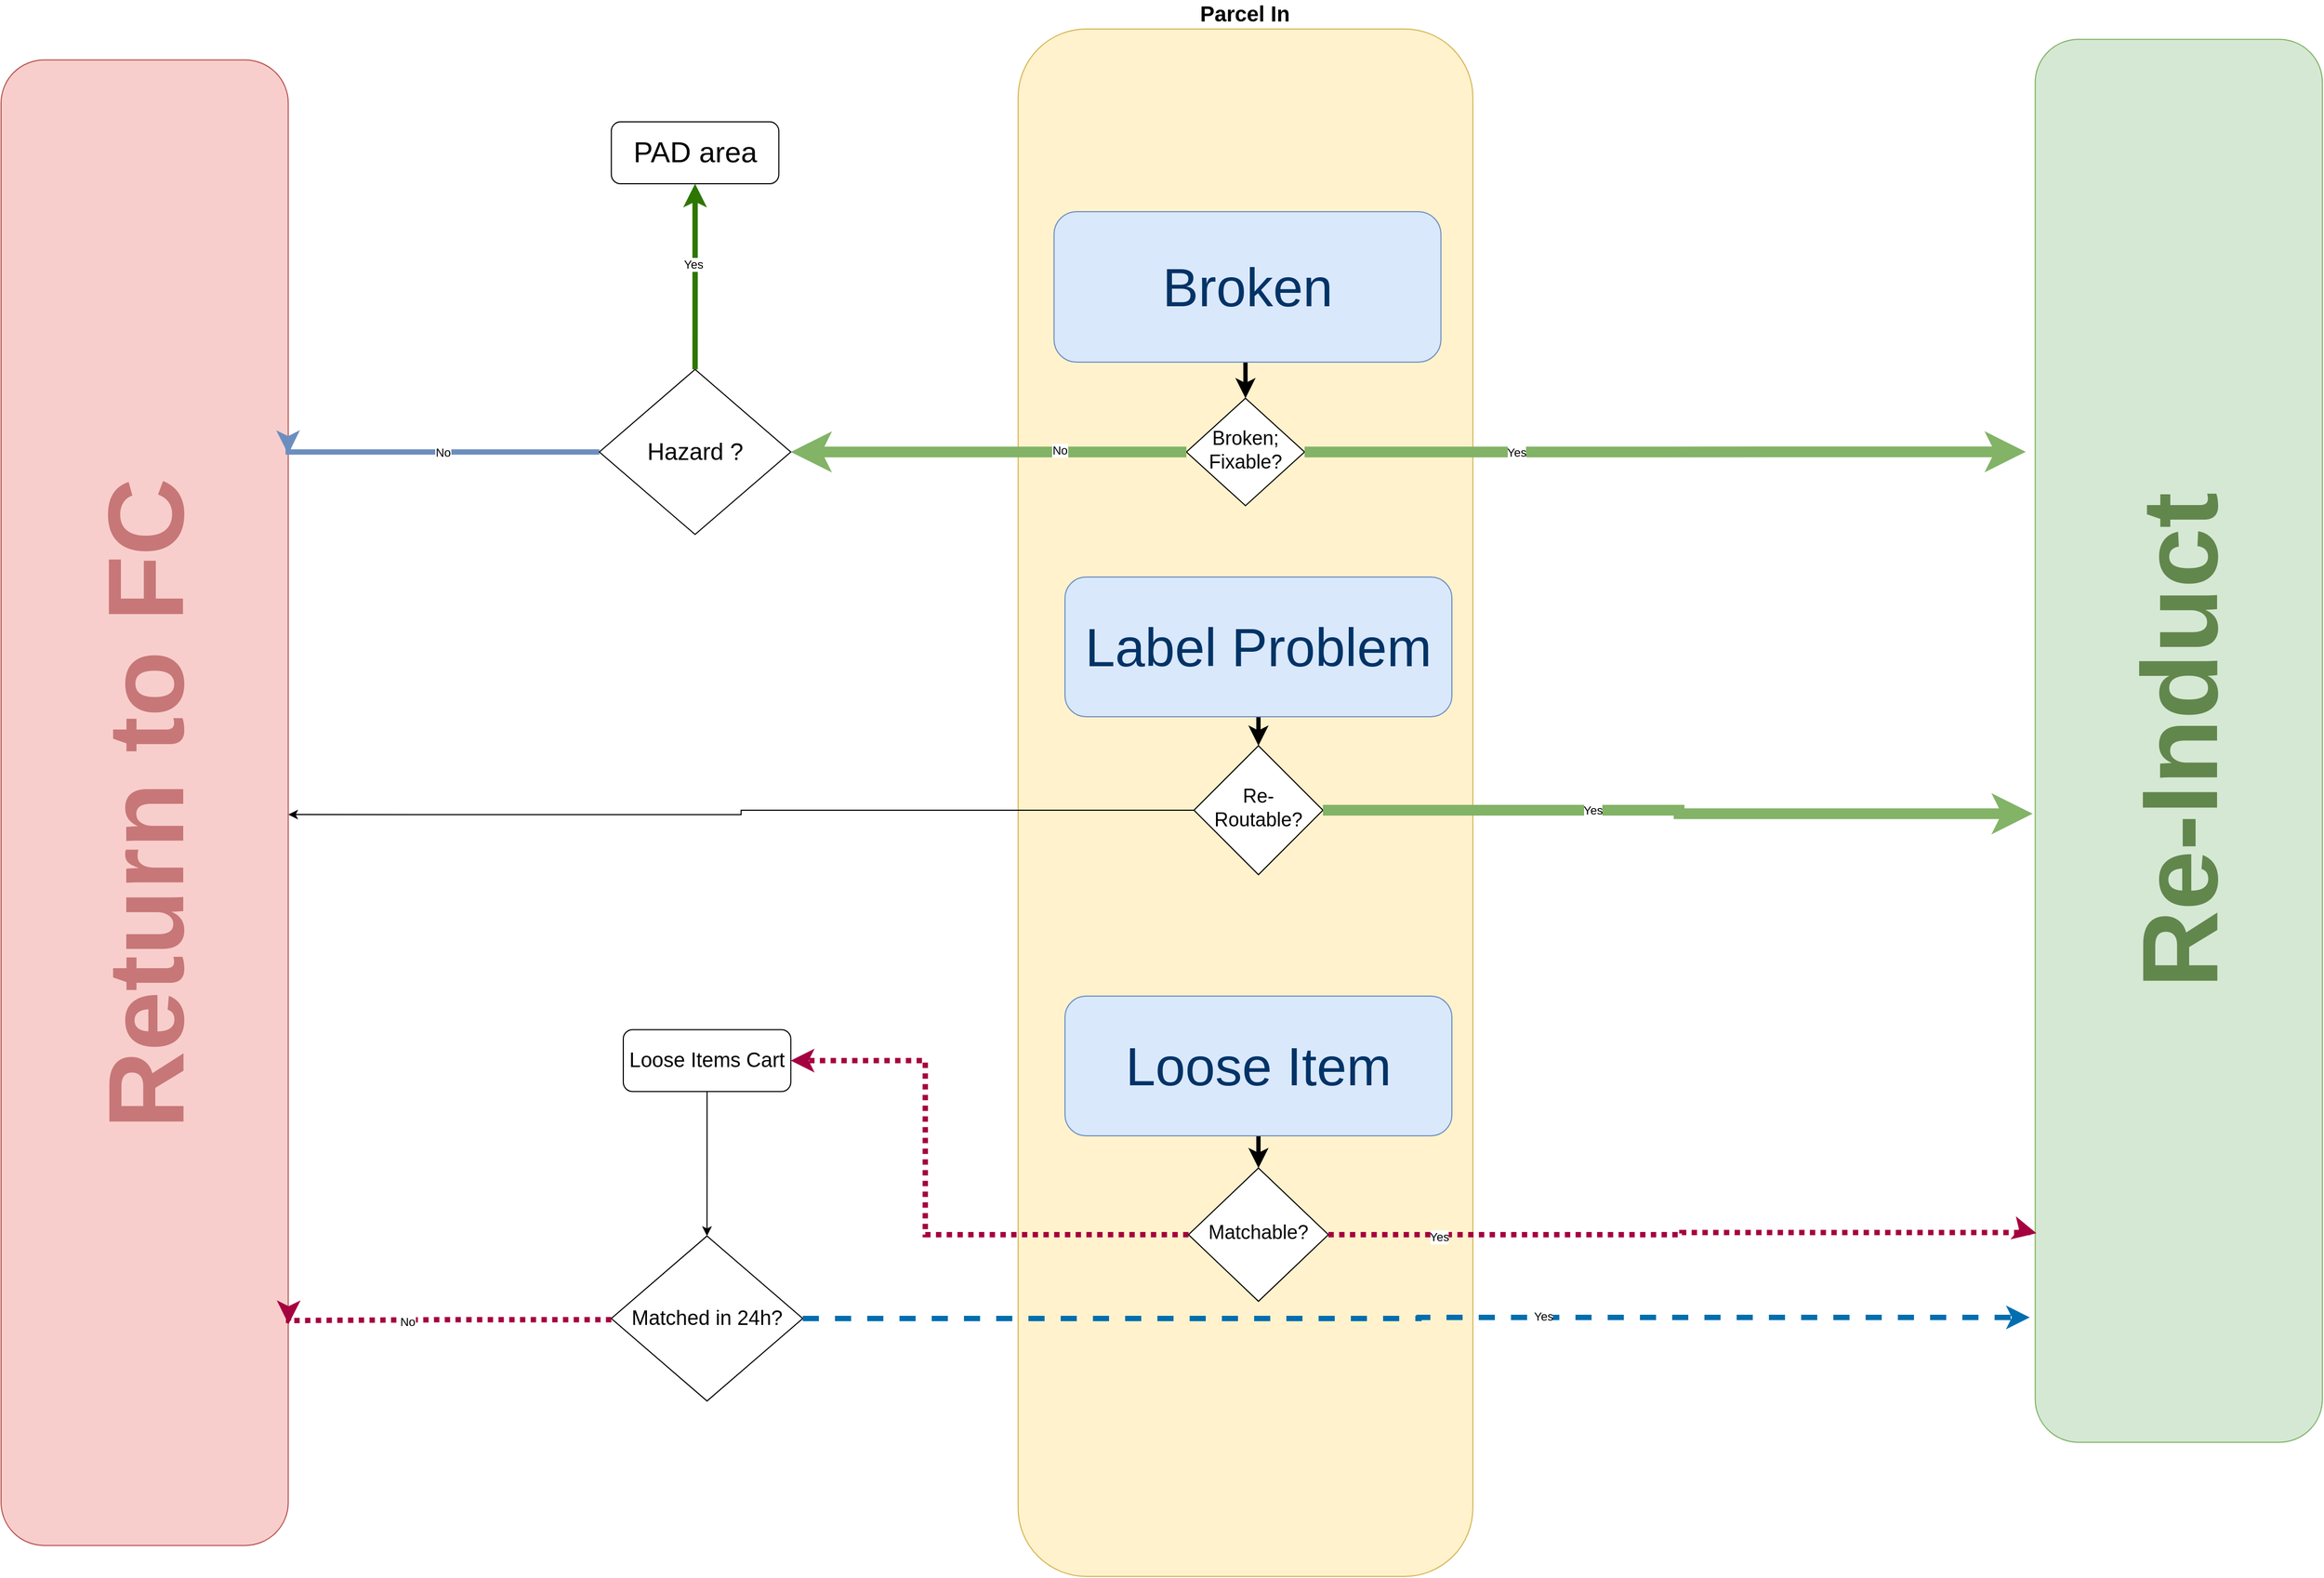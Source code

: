 <mxfile version="23.1.5" type="github">
  <diagram id="C5RBs43oDa-KdzZeNtuy" name="Page-1">
    <mxGraphModel dx="3187" dy="2088" grid="1" gridSize="10" guides="1" tooltips="1" connect="1" arrows="1" fold="1" page="1" pageScale="1" pageWidth="2336" pageHeight="1654" background="#FFFFFF" math="0" shadow="0">
      <root>
        <mxCell id="WIyWlLk6GJQsqaUBKTNV-0" />
        <mxCell id="WIyWlLk6GJQsqaUBKTNV-1" parent="WIyWlLk6GJQsqaUBKTNV-0" />
        <mxCell id="7tHQ6EkFJ9OiM01gNizu-31" value="" style="group;fontSize=100;" vertex="1" connectable="0" parent="WIyWlLk6GJQsqaUBKTNV-1">
          <mxGeometry x="90" y="160" width="2160" height="1440" as="geometry" />
        </mxCell>
        <mxCell id="WIyWlLk6GJQsqaUBKTNV-3" value="Parcel In" style="rounded=1;whiteSpace=wrap;html=1;fontSize=20;glass=0;strokeWidth=1;shadow=0;fontStyle=1;labelPosition=center;verticalLabelPosition=top;align=center;verticalAlign=bottom;fillColor=#fff2cc;strokeColor=#d6b656;" parent="7tHQ6EkFJ9OiM01gNizu-31" vertex="1">
          <mxGeometry x="946.392" width="423.093" height="1440" as="geometry" />
        </mxCell>
        <mxCell id="WIyWlLk6GJQsqaUBKTNV-6" value="&lt;font style=&quot;font-size: 18px;&quot;&gt;Broken;&lt;br&gt;Fixable?&lt;/font&gt;" style="rhombus;whiteSpace=wrap;html=1;shadow=0;fontFamily=Helvetica;fontSize=12;align=center;strokeWidth=1;spacing=6;spacingTop=-4;" parent="7tHQ6EkFJ9OiM01gNizu-31" vertex="1">
          <mxGeometry x="1102.94" y="343.6" width="110" height="100" as="geometry" />
        </mxCell>
        <mxCell id="WIyWlLk6GJQsqaUBKTNV-7" value="Re-Induct" style="rounded=1;whiteSpace=wrap;html=1;fontSize=100;glass=0;strokeWidth=1;shadow=0;horizontal=0;fontStyle=1;fillColor=#d5e8d4;strokeColor=#82b366;fontColor=#62874D;" parent="7tHQ6EkFJ9OiM01gNizu-31" vertex="1">
          <mxGeometry x="1892.784" y="9.6" width="267.216" height="1305.6" as="geometry" />
        </mxCell>
        <mxCell id="7tHQ6EkFJ9OiM01gNizu-43" value="" style="edgeStyle=orthogonalEdgeStyle;rounded=0;orthogonalLoop=1;jettySize=auto;html=1;entryX=1;entryY=0.508;entryDx=0;entryDy=0;entryPerimeter=0;" edge="1" parent="7tHQ6EkFJ9OiM01gNizu-31" source="WIyWlLk6GJQsqaUBKTNV-10" target="WIyWlLk6GJQsqaUBKTNV-12">
          <mxGeometry relative="1" as="geometry">
            <mxPoint x="1030" y="727" as="targetPoint" />
          </mxGeometry>
        </mxCell>
        <mxCell id="WIyWlLk6GJQsqaUBKTNV-10" value="&lt;font style=&quot;font-size: 18px;&quot;&gt;Re-Routable?&lt;/font&gt;" style="rhombus;whiteSpace=wrap;html=1;shadow=0;fontFamily=Helvetica;fontSize=12;align=center;strokeWidth=1;spacing=6;spacingTop=-4;" parent="7tHQ6EkFJ9OiM01gNizu-31" vertex="1">
          <mxGeometry x="1110" y="667" width="120" height="120" as="geometry" />
        </mxCell>
        <mxCell id="WIyWlLk6GJQsqaUBKTNV-12" value="&lt;font color=&quot;#c77777&quot; style=&quot;font-size: 100px;&quot;&gt;Return to FC&lt;/font&gt;" style="rounded=1;whiteSpace=wrap;html=1;fontSize=18;glass=0;strokeWidth=1;shadow=0;horizontal=0;fontStyle=1;fillColor=#f8cecc;strokeColor=#b85450;" parent="7tHQ6EkFJ9OiM01gNizu-31" vertex="1">
          <mxGeometry y="28.8" width="267.216" height="1382.4" as="geometry" />
        </mxCell>
        <mxCell id="768U2yiwBp2GTFy_o8ub-3" value="No" style="edgeStyle=orthogonalEdgeStyle;rounded=0;orthogonalLoop=1;jettySize=auto;html=1;exitX=0;exitY=0.5;exitDx=0;exitDy=0;strokeWidth=5;fillColor=#dae8fc;strokeColor=#6c8ebf;" parent="7tHQ6EkFJ9OiM01gNizu-31" source="768U2yiwBp2GTFy_o8ub-8" edge="1">
          <mxGeometry relative="1" as="geometry">
            <mxPoint x="1046.598" y="391.45" as="sourcePoint" />
            <mxPoint x="267.216" y="395.52" as="targetPoint" />
            <Array as="points">
              <mxPoint x="267.216" y="393.6" />
            </Array>
          </mxGeometry>
        </mxCell>
        <mxCell id="768U2yiwBp2GTFy_o8ub-19" style="edgeStyle=orthogonalEdgeStyle;rounded=0;orthogonalLoop=1;jettySize=auto;html=1;exitX=0;exitY=0.5;exitDx=0;exitDy=0;strokeWidth=5;dashed=1;dashPattern=1 1;fillColor=#d80073;strokeColor=#A50040;" parent="7tHQ6EkFJ9OiM01gNizu-31" source="768U2yiwBp2GTFy_o8ub-5" edge="1">
          <mxGeometry relative="1" as="geometry">
            <mxPoint x="734.835" y="960" as="targetPoint" />
            <Array as="points">
              <mxPoint x="860" y="1122" />
              <mxPoint x="860" y="960" />
            </Array>
          </mxGeometry>
        </mxCell>
        <mxCell id="768U2yiwBp2GTFy_o8ub-5" value="&lt;font style=&quot;font-size: 18px;&quot;&gt;Matchable?&lt;/font&gt;" style="rhombus;whiteSpace=wrap;html=1;shadow=0;fontFamily=Helvetica;fontSize=12;align=center;strokeWidth=1;spacing=6;spacingTop=-4;rounded=0;" parent="7tHQ6EkFJ9OiM01gNizu-31" vertex="1">
          <mxGeometry x="1104.9" y="1060" width="130.21" height="124" as="geometry" />
        </mxCell>
        <mxCell id="768U2yiwBp2GTFy_o8ub-6" style="edgeStyle=orthogonalEdgeStyle;rounded=0;orthogonalLoop=1;jettySize=auto;html=1;exitX=1;exitY=0.5;exitDx=0;exitDy=0;entryX=-0.033;entryY=0.294;entryDx=0;entryDy=0;entryPerimeter=0;fillColor=#d5e8d4;strokeColor=#82b366;strokeWidth=10;" parent="7tHQ6EkFJ9OiM01gNizu-31" source="WIyWlLk6GJQsqaUBKTNV-6" target="WIyWlLk6GJQsqaUBKTNV-7" edge="1">
          <mxGeometry relative="1" as="geometry" />
        </mxCell>
        <mxCell id="768U2yiwBp2GTFy_o8ub-7" value="Yes" style="edgeLabel;html=1;align=center;verticalAlign=middle;resizable=0;points=[];" parent="768U2yiwBp2GTFy_o8ub-6" vertex="1" connectable="0">
          <mxGeometry x="-0.037" relative="1" as="geometry">
            <mxPoint x="-126" as="offset" />
          </mxGeometry>
        </mxCell>
        <mxCell id="768U2yiwBp2GTFy_o8ub-9" value="" style="edgeStyle=orthogonalEdgeStyle;rounded=0;orthogonalLoop=1;jettySize=auto;html=1;exitX=0;exitY=0.5;exitDx=0;exitDy=0;strokeWidth=10;fillColor=#d5e8d4;strokeColor=#82b366;" parent="7tHQ6EkFJ9OiM01gNizu-31" source="WIyWlLk6GJQsqaUBKTNV-6" target="768U2yiwBp2GTFy_o8ub-8" edge="1">
          <mxGeometry relative="1" as="geometry">
            <mxPoint x="979.794" y="393.6" as="sourcePoint" />
            <mxPoint x="267.216" y="395.52" as="targetPoint" />
            <Array as="points" />
          </mxGeometry>
        </mxCell>
        <mxCell id="768U2yiwBp2GTFy_o8ub-12" value="No" style="edgeLabel;html=1;align=center;verticalAlign=middle;resizable=0;points=[];" parent="768U2yiwBp2GTFy_o8ub-9" vertex="1" connectable="0">
          <mxGeometry x="-0.358" y="-2" relative="1" as="geometry">
            <mxPoint as="offset" />
          </mxGeometry>
        </mxCell>
        <mxCell id="768U2yiwBp2GTFy_o8ub-8" value="&lt;font style=&quot;font-size: 22px;&quot;&gt;Hazard ?&lt;/font&gt;" style="rhombus;whiteSpace=wrap;html=1;" parent="7tHQ6EkFJ9OiM01gNizu-31" vertex="1">
          <mxGeometry x="556.701" y="316.8" width="178.144" height="153.6" as="geometry" />
        </mxCell>
        <mxCell id="768U2yiwBp2GTFy_o8ub-13" value="&lt;font style=&quot;font-size: 27px;&quot;&gt;PAD area&lt;/font&gt;" style="rounded=1;whiteSpace=wrap;html=1;" parent="7tHQ6EkFJ9OiM01gNizu-31" vertex="1">
          <mxGeometry x="567.835" y="86.4" width="155.876" height="57.6" as="geometry" />
        </mxCell>
        <mxCell id="768U2yiwBp2GTFy_o8ub-14" style="edgeStyle=orthogonalEdgeStyle;rounded=0;orthogonalLoop=1;jettySize=auto;html=1;exitX=0.5;exitY=0;exitDx=0;exitDy=0;fillColor=#60a917;strokeColor=#2D7600;strokeWidth=5;" parent="7tHQ6EkFJ9OiM01gNizu-31" source="768U2yiwBp2GTFy_o8ub-8" edge="1">
          <mxGeometry relative="1" as="geometry">
            <mxPoint x="645.773" y="144" as="targetPoint" />
          </mxGeometry>
        </mxCell>
        <mxCell id="768U2yiwBp2GTFy_o8ub-28" value="Yes" style="edgeLabel;html=1;align=center;verticalAlign=middle;resizable=0;points=[];" parent="768U2yiwBp2GTFy_o8ub-14" vertex="1" connectable="0">
          <mxGeometry x="0.135" y="2" relative="1" as="geometry">
            <mxPoint as="offset" />
          </mxGeometry>
        </mxCell>
        <mxCell id="768U2yiwBp2GTFy_o8ub-18" style="edgeStyle=orthogonalEdgeStyle;rounded=0;orthogonalLoop=1;jettySize=auto;html=1;exitX=1;exitY=0.5;exitDx=0;exitDy=0;entryX=0.004;entryY=0.851;entryDx=0;entryDy=0;entryPerimeter=0;strokeWidth=5;dashed=1;dashPattern=1 1;fillColor=#d80073;strokeColor=#A50040;" parent="7tHQ6EkFJ9OiM01gNizu-31" source="768U2yiwBp2GTFy_o8ub-5" target="WIyWlLk6GJQsqaUBKTNV-7" edge="1">
          <mxGeometry relative="1" as="geometry">
            <Array as="points">
              <mxPoint x="1564" y="1122" />
              <mxPoint x="1564" y="1120" />
              <mxPoint x="1891" y="1120" />
            </Array>
          </mxGeometry>
        </mxCell>
        <mxCell id="768U2yiwBp2GTFy_o8ub-29" value="Yes" style="edgeLabel;html=1;align=center;verticalAlign=middle;resizable=0;points=[];" parent="768U2yiwBp2GTFy_o8ub-18" vertex="1" connectable="0">
          <mxGeometry x="-0.688" y="-2" relative="1" as="geometry">
            <mxPoint as="offset" />
          </mxGeometry>
        </mxCell>
        <mxCell id="768U2yiwBp2GTFy_o8ub-21" value="&lt;font style=&quot;font-size: 19px;&quot;&gt;Loose Items Cart&lt;/font&gt;" style="rounded=1;whiteSpace=wrap;html=1;" parent="7tHQ6EkFJ9OiM01gNizu-31" vertex="1">
          <mxGeometry x="578.969" y="931.2" width="155.876" height="57.6" as="geometry" />
        </mxCell>
        <mxCell id="768U2yiwBp2GTFy_o8ub-23" value="&lt;font style=&quot;font-size: 19px;&quot;&gt;Matched in 24h?&lt;/font&gt;" style="rhombus;whiteSpace=wrap;html=1;" parent="7tHQ6EkFJ9OiM01gNizu-31" vertex="1">
          <mxGeometry x="567.826" y="1123.2" width="178.144" height="153.6" as="geometry" />
        </mxCell>
        <mxCell id="768U2yiwBp2GTFy_o8ub-24" style="edgeStyle=orthogonalEdgeStyle;rounded=0;orthogonalLoop=1;jettySize=auto;html=1;exitX=0;exitY=0.5;exitDx=0;exitDy=0;entryX=1.001;entryY=0.851;entryDx=0;entryDy=0;entryPerimeter=0;strokeWidth=5;dashed=1;dashPattern=1 1;fillColor=#d80073;strokeColor=#A50040;" parent="7tHQ6EkFJ9OiM01gNizu-31" target="WIyWlLk6GJQsqaUBKTNV-12" edge="1">
          <mxGeometry relative="1" as="geometry">
            <mxPoint x="567.826" y="1201.133" as="sourcePoint" />
            <mxPoint x="276.569" y="1104.058" as="targetPoint" />
            <Array as="points">
              <mxPoint x="416.412" y="1201.92" />
              <mxPoint x="267.216" y="1201.92" />
            </Array>
          </mxGeometry>
        </mxCell>
        <mxCell id="768U2yiwBp2GTFy_o8ub-25" value="No" style="edgeLabel;html=1;align=center;verticalAlign=middle;resizable=0;points=[];" parent="768U2yiwBp2GTFy_o8ub-24" vertex="1" connectable="0">
          <mxGeometry x="0.256" y="1" relative="1" as="geometry">
            <mxPoint as="offset" />
          </mxGeometry>
        </mxCell>
        <mxCell id="768U2yiwBp2GTFy_o8ub-22" style="edgeStyle=orthogonalEdgeStyle;rounded=0;orthogonalLoop=1;jettySize=auto;html=1;exitX=0.5;exitY=1;exitDx=0;exitDy=0;" parent="7tHQ6EkFJ9OiM01gNizu-31" source="768U2yiwBp2GTFy_o8ub-21" target="768U2yiwBp2GTFy_o8ub-23" edge="1">
          <mxGeometry relative="1" as="geometry">
            <mxPoint x="657.522" y="1104" as="targetPoint" />
          </mxGeometry>
        </mxCell>
        <mxCell id="768U2yiwBp2GTFy_o8ub-26" style="edgeStyle=orthogonalEdgeStyle;rounded=0;orthogonalLoop=1;jettySize=auto;html=1;exitX=1;exitY=0.5;exitDx=0;exitDy=0;entryX=-0.019;entryY=0.911;entryDx=0;entryDy=0;entryPerimeter=0;fillColor=#1ba1e2;strokeColor=#006EAF;strokeWidth=5;dashed=1;" parent="7tHQ6EkFJ9OiM01gNizu-31" source="768U2yiwBp2GTFy_o8ub-23" target="WIyWlLk6GJQsqaUBKTNV-7" edge="1">
          <mxGeometry relative="1" as="geometry" />
        </mxCell>
        <mxCell id="768U2yiwBp2GTFy_o8ub-27" value="Yes" style="edgeLabel;html=1;align=center;verticalAlign=middle;resizable=0;points=[];" parent="768U2yiwBp2GTFy_o8ub-26" vertex="1" connectable="0">
          <mxGeometry x="0.208" y="1" relative="1" as="geometry">
            <mxPoint as="offset" />
          </mxGeometry>
        </mxCell>
        <mxCell id="7tHQ6EkFJ9OiM01gNizu-33" style="edgeStyle=orthogonalEdgeStyle;rounded=0;orthogonalLoop=1;jettySize=auto;html=1;exitX=0.5;exitY=1;exitDx=0;exitDy=0;entryX=0.5;entryY=0;entryDx=0;entryDy=0;strokeWidth=4;" edge="1" parent="7tHQ6EkFJ9OiM01gNizu-31" source="7tHQ6EkFJ9OiM01gNizu-32" target="WIyWlLk6GJQsqaUBKTNV-6">
          <mxGeometry relative="1" as="geometry" />
        </mxCell>
        <mxCell id="7tHQ6EkFJ9OiM01gNizu-32" value="&lt;font style=&quot;font-size: 50px;&quot;&gt;Broken&lt;/font&gt;" style="rounded=1;whiteSpace=wrap;html=1;fillColor=#dae8fc;strokeColor=#6c8ebf;fontColor=#003366;" vertex="1" parent="7tHQ6EkFJ9OiM01gNizu-31">
          <mxGeometry x="979.79" y="170" width="360" height="140" as="geometry" />
        </mxCell>
        <mxCell id="7tHQ6EkFJ9OiM01gNizu-38" value="" style="edgeStyle=orthogonalEdgeStyle;rounded=0;orthogonalLoop=1;jettySize=auto;html=1;strokeWidth=4;" edge="1" parent="7tHQ6EkFJ9OiM01gNizu-31" source="7tHQ6EkFJ9OiM01gNizu-34" target="WIyWlLk6GJQsqaUBKTNV-10">
          <mxGeometry relative="1" as="geometry" />
        </mxCell>
        <mxCell id="7tHQ6EkFJ9OiM01gNizu-34" value="&lt;font style=&quot;font-size: 50px;&quot;&gt;Label Problem&lt;/font&gt;" style="rounded=1;whiteSpace=wrap;html=1;fillColor=#dae8fc;strokeColor=#6c8ebf;fontColor=#003366;" vertex="1" parent="7tHQ6EkFJ9OiM01gNizu-31">
          <mxGeometry x="990" y="510" width="360" height="130" as="geometry" />
        </mxCell>
        <mxCell id="7tHQ6EkFJ9OiM01gNizu-39" value="" style="edgeStyle=orthogonalEdgeStyle;rounded=0;orthogonalLoop=1;jettySize=auto;html=1;strokeWidth=4;" edge="1" parent="7tHQ6EkFJ9OiM01gNizu-31" source="7tHQ6EkFJ9OiM01gNizu-35" target="768U2yiwBp2GTFy_o8ub-5">
          <mxGeometry relative="1" as="geometry" />
        </mxCell>
        <mxCell id="7tHQ6EkFJ9OiM01gNizu-35" value="&lt;span style=&quot;font-size: 50px;&quot;&gt;Loose Item&lt;/span&gt;" style="rounded=1;whiteSpace=wrap;html=1;fillColor=#dae8fc;strokeColor=#6c8ebf;fontColor=#003366;" vertex="1" parent="7tHQ6EkFJ9OiM01gNizu-31">
          <mxGeometry x="990" y="900" width="360" height="130" as="geometry" />
        </mxCell>
        <mxCell id="7tHQ6EkFJ9OiM01gNizu-36" style="edgeStyle=orthogonalEdgeStyle;rounded=0;orthogonalLoop=1;jettySize=auto;html=1;exitX=1;exitY=0.5;exitDx=0;exitDy=0;entryX=-0.009;entryY=0.552;entryDx=0;entryDy=0;entryPerimeter=0;fillColor=#d5e8d4;strokeColor=#82b366;strokeWidth=10;" edge="1" parent="7tHQ6EkFJ9OiM01gNizu-31" source="WIyWlLk6GJQsqaUBKTNV-10" target="WIyWlLk6GJQsqaUBKTNV-7">
          <mxGeometry relative="1" as="geometry" />
        </mxCell>
        <mxCell id="7tHQ6EkFJ9OiM01gNizu-37" value="Yes" style="edgeLabel;html=1;align=center;verticalAlign=middle;resizable=0;points=[];" vertex="1" connectable="0" parent="7tHQ6EkFJ9OiM01gNizu-36">
          <mxGeometry x="-0.248" relative="1" as="geometry">
            <mxPoint x="1" as="offset" />
          </mxGeometry>
        </mxCell>
      </root>
    </mxGraphModel>
  </diagram>
</mxfile>
